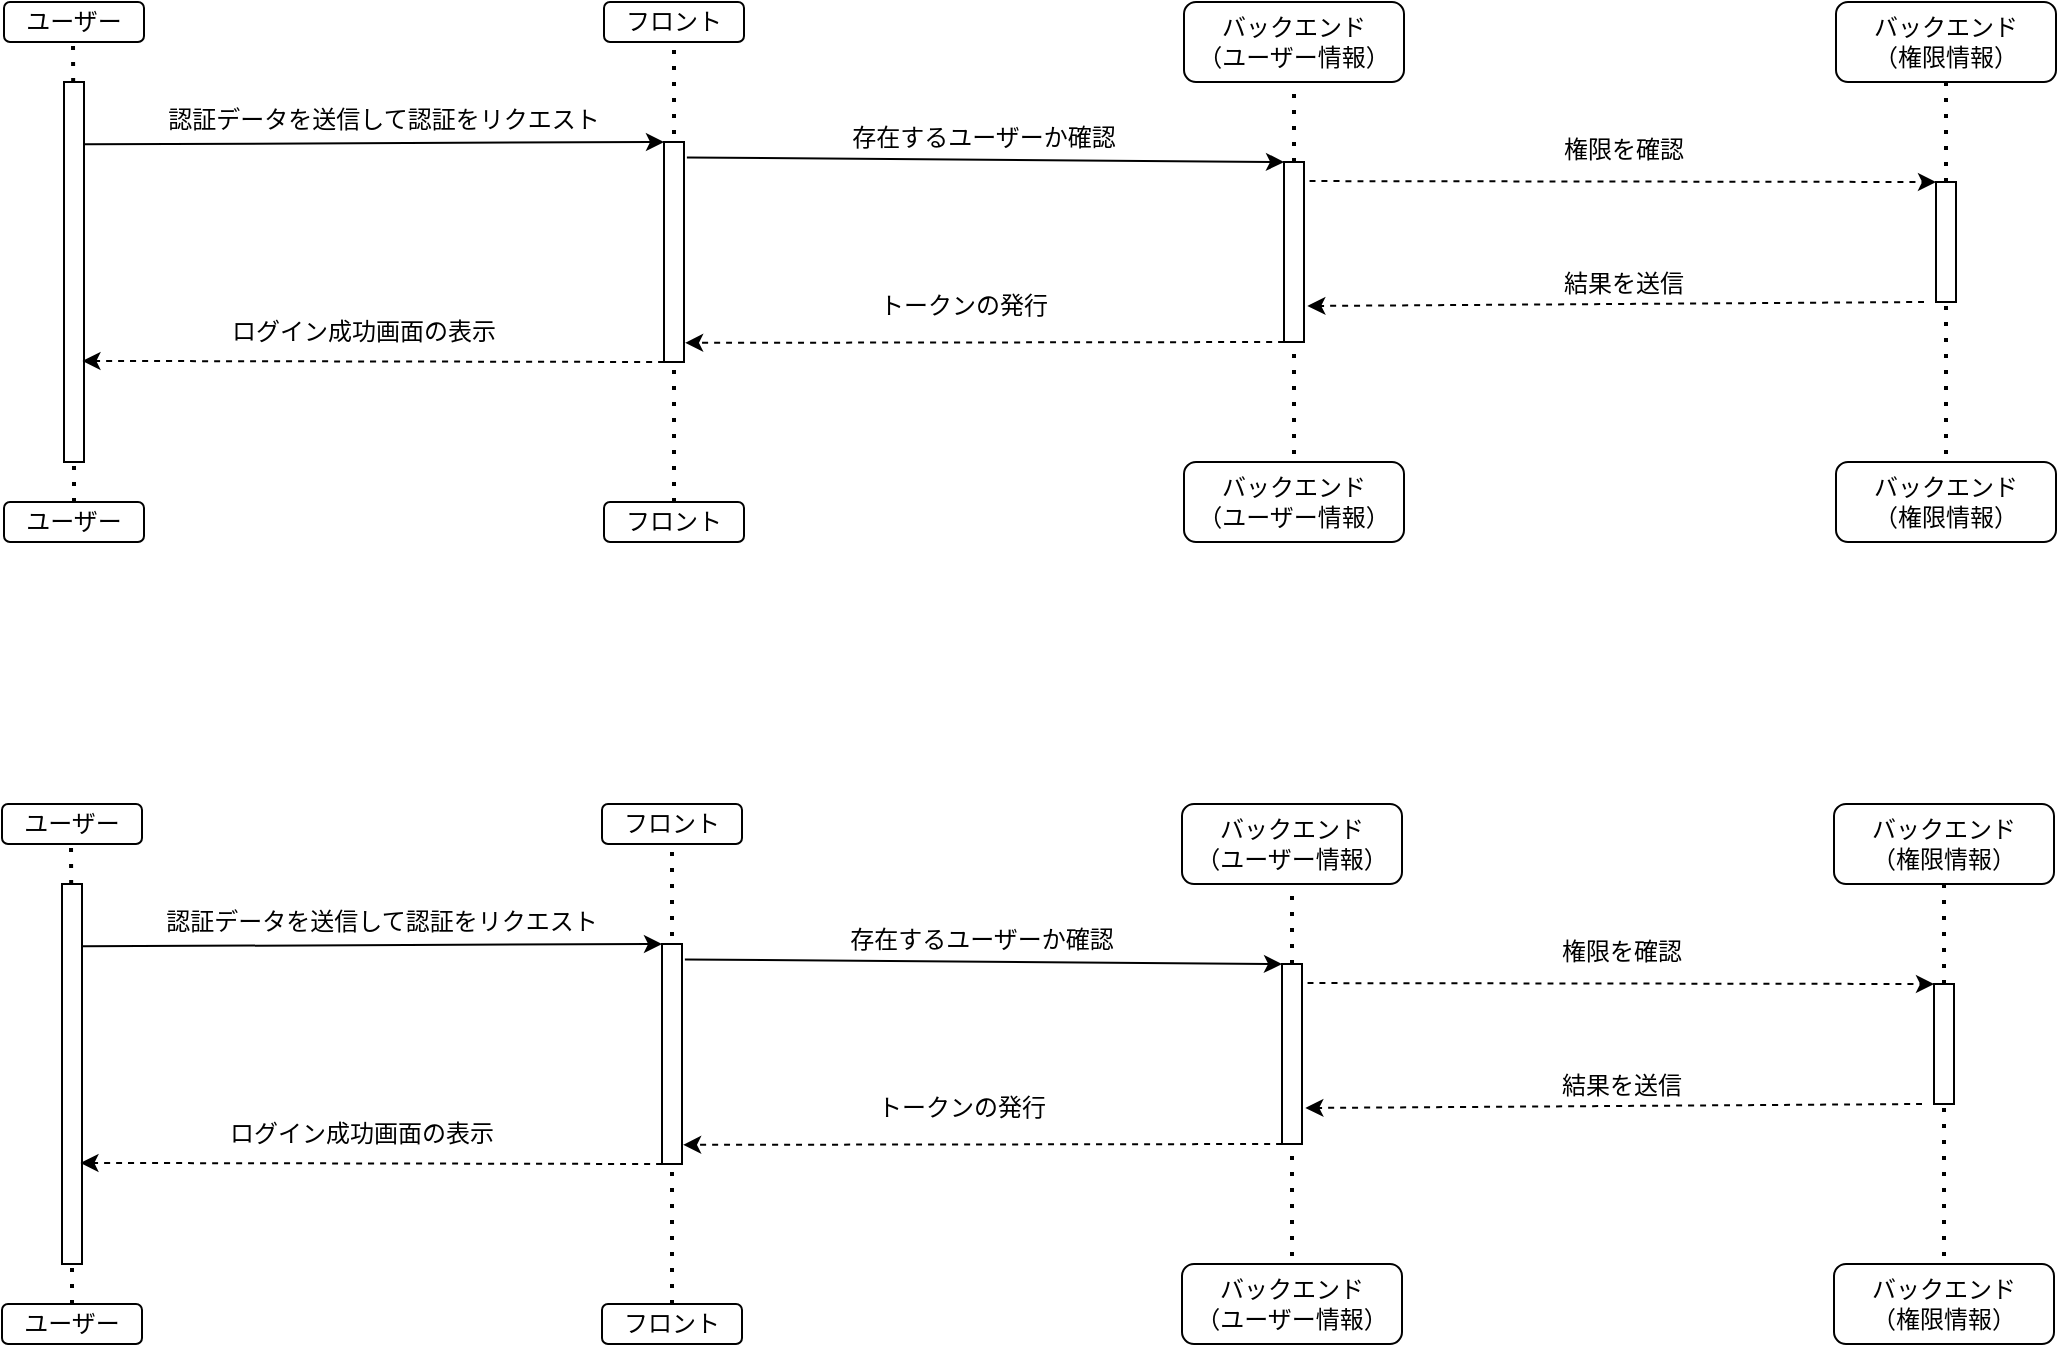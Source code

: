 <mxfile version="20.2.5" type="github">
  <diagram id="hnGZLcHEGj6zI0BL1_hL" name="ページ1">
    <mxGraphModel dx="2062" dy="1122" grid="1" gridSize="10" guides="1" tooltips="1" connect="1" arrows="1" fold="1" page="1" pageScale="1" pageWidth="1169" pageHeight="827" math="0" shadow="0">
      <root>
        <mxCell id="0" />
        <mxCell id="1" parent="0" />
        <mxCell id="h_Jhje-JiUX12zPbjw0t-1" value="&lt;font style=&quot;vertical-align: inherit;&quot;&gt;&lt;font style=&quot;vertical-align: inherit;&quot;&gt;ユーザー&lt;/font&gt;&lt;/font&gt;" style="rounded=1;whiteSpace=wrap;html=1;" parent="1" vertex="1">
          <mxGeometry x="70" y="40" width="70" height="20" as="geometry" />
        </mxCell>
        <mxCell id="h_Jhje-JiUX12zPbjw0t-2" value="&lt;font style=&quot;vertical-align: inherit;&quot;&gt;&lt;font style=&quot;vertical-align: inherit;&quot;&gt;フロント&lt;/font&gt;&lt;/font&gt;" style="rounded=1;whiteSpace=wrap;html=1;" parent="1" vertex="1">
          <mxGeometry x="370" y="40" width="70" height="20" as="geometry" />
        </mxCell>
        <mxCell id="h_Jhje-JiUX12zPbjw0t-3" value="&lt;font style=&quot;vertical-align: inherit;&quot;&gt;&lt;font style=&quot;vertical-align: inherit;&quot;&gt;バックエンド&lt;br&gt;（ユーザー情報）&lt;br&gt;&lt;/font&gt;&lt;/font&gt;" style="rounded=1;whiteSpace=wrap;html=1;" parent="1" vertex="1">
          <mxGeometry x="660" y="40" width="110" height="40" as="geometry" />
        </mxCell>
        <mxCell id="h_Jhje-JiUX12zPbjw0t-4" value="" style="endArrow=none;dashed=1;html=1;dashPattern=1 3;strokeWidth=2;rounded=0;entryX=0.5;entryY=1;entryDx=0;entryDy=0;" parent="1" target="h_Jhje-JiUX12zPbjw0t-2" edge="1">
          <mxGeometry width="50" height="50" relative="1" as="geometry">
            <mxPoint x="405" y="290" as="sourcePoint" />
            <mxPoint x="440" y="140" as="targetPoint" />
          </mxGeometry>
        </mxCell>
        <mxCell id="h_Jhje-JiUX12zPbjw0t-5" value="" style="endArrow=none;dashed=1;html=1;dashPattern=1 3;strokeWidth=2;rounded=0;startArrow=none;entryX=0.5;entryY=1;entryDx=0;entryDy=0;" parent="1" source="h_Jhje-JiUX12zPbjw0t-11" target="h_Jhje-JiUX12zPbjw0t-3" edge="1">
          <mxGeometry width="50" height="50" relative="1" as="geometry">
            <mxPoint x="714.5" y="690" as="sourcePoint" />
            <mxPoint x="715" y="90" as="targetPoint" />
          </mxGeometry>
        </mxCell>
        <mxCell id="h_Jhje-JiUX12zPbjw0t-6" value="" style="endArrow=none;dashed=1;html=1;dashPattern=1 3;strokeWidth=2;rounded=0;entryX=0.5;entryY=1;entryDx=0;entryDy=0;startArrow=none;" parent="1" source="h_Jhje-JiUX12zPbjw0t-7" edge="1">
          <mxGeometry width="50" height="50" relative="1" as="geometry">
            <mxPoint x="104.5" y="690" as="sourcePoint" />
            <mxPoint x="104.5" y="60" as="targetPoint" />
          </mxGeometry>
        </mxCell>
        <mxCell id="h_Jhje-JiUX12zPbjw0t-7" value="" style="rounded=0;whiteSpace=wrap;html=1;" parent="1" vertex="1">
          <mxGeometry x="100" y="80" width="10" height="190" as="geometry" />
        </mxCell>
        <mxCell id="h_Jhje-JiUX12zPbjw0t-8" value="" style="endArrow=none;dashed=1;html=1;dashPattern=1 3;strokeWidth=2;rounded=0;entryX=0.5;entryY=1;entryDx=0;entryDy=0;" parent="1" target="h_Jhje-JiUX12zPbjw0t-7" edge="1">
          <mxGeometry width="50" height="50" relative="1" as="geometry">
            <mxPoint x="105" y="290" as="sourcePoint" />
            <mxPoint x="104.5" y="60" as="targetPoint" />
          </mxGeometry>
        </mxCell>
        <mxCell id="h_Jhje-JiUX12zPbjw0t-10" value="" style="rounded=0;whiteSpace=wrap;html=1;" parent="1" vertex="1">
          <mxGeometry x="400" y="110" width="10" height="110" as="geometry" />
        </mxCell>
        <mxCell id="h_Jhje-JiUX12zPbjw0t-11" value="" style="rounded=0;whiteSpace=wrap;html=1;" parent="1" vertex="1">
          <mxGeometry x="710" y="120" width="10" height="90" as="geometry" />
        </mxCell>
        <mxCell id="h_Jhje-JiUX12zPbjw0t-12" value="" style="endArrow=none;dashed=1;html=1;dashPattern=1 3;strokeWidth=2;rounded=0;entryX=0.5;entryY=1;entryDx=0;entryDy=0;" parent="1" target="h_Jhje-JiUX12zPbjw0t-11" edge="1">
          <mxGeometry width="50" height="50" relative="1" as="geometry">
            <mxPoint x="715" y="290" as="sourcePoint" />
            <mxPoint x="714.5" y="60" as="targetPoint" />
          </mxGeometry>
        </mxCell>
        <mxCell id="h_Jhje-JiUX12zPbjw0t-13" value="存在するユーザーか確認" style="text;html=1;strokeColor=none;fillColor=none;align=center;verticalAlign=middle;whiteSpace=wrap;rounded=0;" parent="1" vertex="1">
          <mxGeometry x="430" y="93" width="260" height="30" as="geometry" />
        </mxCell>
        <mxCell id="h_Jhje-JiUX12zPbjw0t-15" value="認証データを送信して認証をリクエスト" style="text;html=1;strokeColor=none;fillColor=none;align=center;verticalAlign=middle;whiteSpace=wrap;rounded=0;" parent="1" vertex="1">
          <mxGeometry x="140" y="84" width="240" height="30" as="geometry" />
        </mxCell>
        <mxCell id="h_Jhje-JiUX12zPbjw0t-18" value="トークンの発行" style="text;html=1;strokeColor=none;fillColor=none;align=center;verticalAlign=middle;whiteSpace=wrap;rounded=0;" parent="1" vertex="1">
          <mxGeometry x="430" y="177" width="240" height="30" as="geometry" />
        </mxCell>
        <mxCell id="h_Jhje-JiUX12zPbjw0t-20" value="ログイン成功画面の表示" style="text;html=1;strokeColor=none;fillColor=none;align=center;verticalAlign=middle;whiteSpace=wrap;rounded=0;" parent="1" vertex="1">
          <mxGeometry x="130.0" y="190" width="240" height="30" as="geometry" />
        </mxCell>
        <mxCell id="h_Jhje-JiUX12zPbjw0t-21" value="&lt;font style=&quot;vertical-align: inherit;&quot;&gt;&lt;font style=&quot;vertical-align: inherit;&quot;&gt;バックエンド&lt;br&gt;（権限情報）&lt;br&gt;&lt;/font&gt;&lt;/font&gt;" style="rounded=1;whiteSpace=wrap;html=1;" parent="1" vertex="1">
          <mxGeometry x="986" y="40" width="110" height="40" as="geometry" />
        </mxCell>
        <mxCell id="h_Jhje-JiUX12zPbjw0t-22" value="" style="endArrow=none;dashed=1;html=1;dashPattern=1 3;strokeWidth=2;rounded=0;" parent="1" edge="1">
          <mxGeometry width="50" height="50" relative="1" as="geometry">
            <mxPoint x="1041" y="290" as="sourcePoint" />
            <mxPoint x="1041" y="80" as="targetPoint" />
          </mxGeometry>
        </mxCell>
        <mxCell id="h_Jhje-JiUX12zPbjw0t-24" value="権限を確認" style="text;html=1;strokeColor=none;fillColor=none;align=center;verticalAlign=middle;whiteSpace=wrap;rounded=0;" parent="1" vertex="1">
          <mxGeometry x="750" y="99" width="260" height="30" as="geometry" />
        </mxCell>
        <mxCell id="h_Jhje-JiUX12zPbjw0t-25" value="" style="rounded=0;whiteSpace=wrap;html=1;" parent="1" vertex="1">
          <mxGeometry x="1036" y="130" width="10" height="60" as="geometry" />
        </mxCell>
        <mxCell id="h_Jhje-JiUX12zPbjw0t-28" value="結果を送信" style="text;html=1;strokeColor=none;fillColor=none;align=center;verticalAlign=middle;whiteSpace=wrap;rounded=0;" parent="1" vertex="1">
          <mxGeometry x="750" y="166.39" width="260" height="30" as="geometry" />
        </mxCell>
        <mxCell id="h_Jhje-JiUX12zPbjw0t-29" value="&lt;font style=&quot;vertical-align: inherit;&quot;&gt;&lt;font style=&quot;vertical-align: inherit;&quot;&gt;ユーザー&lt;/font&gt;&lt;/font&gt;" style="rounded=1;whiteSpace=wrap;html=1;" parent="1" vertex="1">
          <mxGeometry x="70" y="290" width="70" height="20" as="geometry" />
        </mxCell>
        <mxCell id="h_Jhje-JiUX12zPbjw0t-30" value="&lt;font style=&quot;vertical-align: inherit;&quot;&gt;&lt;font style=&quot;vertical-align: inherit;&quot;&gt;フロント&lt;/font&gt;&lt;/font&gt;" style="rounded=1;whiteSpace=wrap;html=1;" parent="1" vertex="1">
          <mxGeometry x="370" y="290" width="70" height="20" as="geometry" />
        </mxCell>
        <mxCell id="h_Jhje-JiUX12zPbjw0t-31" value="&lt;font style=&quot;vertical-align: inherit;&quot;&gt;&lt;font style=&quot;vertical-align: inherit;&quot;&gt;バックエンド&lt;br&gt;（ユーザー情報）&lt;br&gt;&lt;/font&gt;&lt;/font&gt;" style="rounded=1;whiteSpace=wrap;html=1;" parent="1" vertex="1">
          <mxGeometry x="660" y="270" width="110" height="40" as="geometry" />
        </mxCell>
        <mxCell id="h_Jhje-JiUX12zPbjw0t-32" value="&lt;font style=&quot;vertical-align: inherit;&quot;&gt;&lt;font style=&quot;vertical-align: inherit;&quot;&gt;バックエンド&lt;br&gt;（権限情報）&lt;br&gt;&lt;/font&gt;&lt;/font&gt;" style="rounded=1;whiteSpace=wrap;html=1;" parent="1" vertex="1">
          <mxGeometry x="986" y="270" width="110" height="40" as="geometry" />
        </mxCell>
        <mxCell id="h_Jhje-JiUX12zPbjw0t-33" value="" style="endArrow=classic;html=1;curved=1;exitX=1.144;exitY=0.07;exitDx=0;exitDy=0;entryX=0;entryY=0;entryDx=0;entryDy=0;exitPerimeter=0;" parent="1" source="h_Jhje-JiUX12zPbjw0t-10" target="h_Jhje-JiUX12zPbjw0t-11" edge="1">
          <mxGeometry width="50" height="50" relative="1" as="geometry">
            <mxPoint x="410" y="143" as="sourcePoint" />
            <mxPoint x="700" y="140" as="targetPoint" />
          </mxGeometry>
        </mxCell>
        <mxCell id="h_Jhje-JiUX12zPbjw0t-34" value="" style="endArrow=classic;html=1;curved=1;entryX=0;entryY=0;entryDx=0;entryDy=0;spacing=2;exitX=0.967;exitY=0.164;exitDx=0;exitDy=0;exitPerimeter=0;" parent="1" source="h_Jhje-JiUX12zPbjw0t-7" target="h_Jhje-JiUX12zPbjw0t-10" edge="1">
          <mxGeometry width="50" height="50" relative="1" as="geometry">
            <mxPoint x="160" y="150" as="sourcePoint" />
            <mxPoint x="560" y="240" as="targetPoint" />
          </mxGeometry>
        </mxCell>
        <mxCell id="h_Jhje-JiUX12zPbjw0t-35" value="" style="endArrow=classic;html=1;dashed=1;curved=1;exitX=0;exitY=1;exitDx=0;exitDy=0;endSize=6;startSize=6;entryX=1.056;entryY=0.913;entryDx=0;entryDy=0;entryPerimeter=0;" parent="1" source="h_Jhje-JiUX12zPbjw0t-11" target="h_Jhje-JiUX12zPbjw0t-10" edge="1">
          <mxGeometry width="50" height="50" relative="1" as="geometry">
            <mxPoint x="410" y="196.89" as="sourcePoint" />
            <mxPoint x="480" y="220" as="targetPoint" />
          </mxGeometry>
        </mxCell>
        <mxCell id="h_Jhje-JiUX12zPbjw0t-37" value="" style="endArrow=classic;html=1;dashed=1;curved=1;entryX=1.167;entryY=0.8;entryDx=0;entryDy=0;entryPerimeter=0;" parent="1" target="h_Jhje-JiUX12zPbjw0t-11" edge="1">
          <mxGeometry width="50" height="50" relative="1" as="geometry">
            <mxPoint x="1030" y="190" as="sourcePoint" />
            <mxPoint x="1045.14" y="169.339" as="targetPoint" />
          </mxGeometry>
        </mxCell>
        <mxCell id="h_Jhje-JiUX12zPbjw0t-38" value="" style="endArrow=classic;html=1;curved=1;exitX=0;exitY=1;exitDx=0;exitDy=0;entryX=0.922;entryY=0.734;entryDx=0;entryDy=0;entryPerimeter=0;spacing=2;dashed=1;" parent="1" source="h_Jhje-JiUX12zPbjw0t-10" target="h_Jhje-JiUX12zPbjw0t-7" edge="1">
          <mxGeometry width="50" height="50" relative="1" as="geometry">
            <mxPoint x="20.0" y="220" as="sourcePoint" />
            <mxPoint x="309.18" y="220.68" as="targetPoint" />
          </mxGeometry>
        </mxCell>
        <mxCell id="h_Jhje-JiUX12zPbjw0t-39" value="" style="endArrow=classic;html=1;dashed=1;curved=1;entryX=0;entryY=0;entryDx=0;entryDy=0;exitX=1.278;exitY=0.106;exitDx=0;exitDy=0;exitPerimeter=0;" parent="1" source="h_Jhje-JiUX12zPbjw0t-11" target="h_Jhje-JiUX12zPbjw0t-25" edge="1">
          <mxGeometry width="50" height="50" relative="1" as="geometry">
            <mxPoint x="740" y="130" as="sourcePoint" />
            <mxPoint x="990" y="140" as="targetPoint" />
          </mxGeometry>
        </mxCell>
        <mxCell id="FUGFKPx5eIxFoaxI9YbT-32" value="&lt;font style=&quot;vertical-align: inherit;&quot;&gt;&lt;font style=&quot;vertical-align: inherit;&quot;&gt;ユーザー&lt;/font&gt;&lt;/font&gt;" style="rounded=1;whiteSpace=wrap;html=1;" vertex="1" parent="1">
          <mxGeometry x="69" y="441" width="70" height="20" as="geometry" />
        </mxCell>
        <mxCell id="FUGFKPx5eIxFoaxI9YbT-33" value="&lt;font style=&quot;vertical-align: inherit;&quot;&gt;&lt;font style=&quot;vertical-align: inherit;&quot;&gt;フロント&lt;/font&gt;&lt;/font&gt;" style="rounded=1;whiteSpace=wrap;html=1;" vertex="1" parent="1">
          <mxGeometry x="369" y="441" width="70" height="20" as="geometry" />
        </mxCell>
        <mxCell id="FUGFKPx5eIxFoaxI9YbT-34" value="&lt;font style=&quot;vertical-align: inherit;&quot;&gt;&lt;font style=&quot;vertical-align: inherit;&quot;&gt;バックエンド&lt;br&gt;（ユーザー情報）&lt;br&gt;&lt;/font&gt;&lt;/font&gt;" style="rounded=1;whiteSpace=wrap;html=1;" vertex="1" parent="1">
          <mxGeometry x="659" y="441" width="110" height="40" as="geometry" />
        </mxCell>
        <mxCell id="FUGFKPx5eIxFoaxI9YbT-35" value="" style="endArrow=none;dashed=1;html=1;dashPattern=1 3;strokeWidth=2;rounded=0;entryX=0.5;entryY=1;entryDx=0;entryDy=0;" edge="1" parent="1" target="FUGFKPx5eIxFoaxI9YbT-33">
          <mxGeometry width="50" height="50" relative="1" as="geometry">
            <mxPoint x="404" y="691" as="sourcePoint" />
            <mxPoint x="439" y="541" as="targetPoint" />
          </mxGeometry>
        </mxCell>
        <mxCell id="FUGFKPx5eIxFoaxI9YbT-36" value="" style="endArrow=none;dashed=1;html=1;dashPattern=1 3;strokeWidth=2;rounded=0;startArrow=none;entryX=0.5;entryY=1;entryDx=0;entryDy=0;" edge="1" parent="1" source="FUGFKPx5eIxFoaxI9YbT-41" target="FUGFKPx5eIxFoaxI9YbT-34">
          <mxGeometry width="50" height="50" relative="1" as="geometry">
            <mxPoint x="713.5" y="1091" as="sourcePoint" />
            <mxPoint x="714" y="491" as="targetPoint" />
          </mxGeometry>
        </mxCell>
        <mxCell id="FUGFKPx5eIxFoaxI9YbT-37" value="" style="endArrow=none;dashed=1;html=1;dashPattern=1 3;strokeWidth=2;rounded=0;entryX=0.5;entryY=1;entryDx=0;entryDy=0;startArrow=none;" edge="1" parent="1" source="FUGFKPx5eIxFoaxI9YbT-38">
          <mxGeometry width="50" height="50" relative="1" as="geometry">
            <mxPoint x="103.5" y="1091" as="sourcePoint" />
            <mxPoint x="103.5" y="461" as="targetPoint" />
          </mxGeometry>
        </mxCell>
        <mxCell id="FUGFKPx5eIxFoaxI9YbT-38" value="" style="rounded=0;whiteSpace=wrap;html=1;" vertex="1" parent="1">
          <mxGeometry x="99" y="481" width="10" height="190" as="geometry" />
        </mxCell>
        <mxCell id="FUGFKPx5eIxFoaxI9YbT-39" value="" style="endArrow=none;dashed=1;html=1;dashPattern=1 3;strokeWidth=2;rounded=0;entryX=0.5;entryY=1;entryDx=0;entryDy=0;" edge="1" parent="1" target="FUGFKPx5eIxFoaxI9YbT-38">
          <mxGeometry width="50" height="50" relative="1" as="geometry">
            <mxPoint x="104" y="691" as="sourcePoint" />
            <mxPoint x="103.5" y="461" as="targetPoint" />
          </mxGeometry>
        </mxCell>
        <mxCell id="FUGFKPx5eIxFoaxI9YbT-40" value="" style="rounded=0;whiteSpace=wrap;html=1;" vertex="1" parent="1">
          <mxGeometry x="399" y="511" width="10" height="110" as="geometry" />
        </mxCell>
        <mxCell id="FUGFKPx5eIxFoaxI9YbT-41" value="" style="rounded=0;whiteSpace=wrap;html=1;" vertex="1" parent="1">
          <mxGeometry x="709" y="521" width="10" height="90" as="geometry" />
        </mxCell>
        <mxCell id="FUGFKPx5eIxFoaxI9YbT-42" value="" style="endArrow=none;dashed=1;html=1;dashPattern=1 3;strokeWidth=2;rounded=0;entryX=0.5;entryY=1;entryDx=0;entryDy=0;" edge="1" parent="1" target="FUGFKPx5eIxFoaxI9YbT-41">
          <mxGeometry width="50" height="50" relative="1" as="geometry">
            <mxPoint x="714" y="691" as="sourcePoint" />
            <mxPoint x="713.5" y="461" as="targetPoint" />
          </mxGeometry>
        </mxCell>
        <mxCell id="FUGFKPx5eIxFoaxI9YbT-43" value="存在するユーザーか確認" style="text;html=1;strokeColor=none;fillColor=none;align=center;verticalAlign=middle;whiteSpace=wrap;rounded=0;" vertex="1" parent="1">
          <mxGeometry x="429" y="494" width="260" height="30" as="geometry" />
        </mxCell>
        <mxCell id="FUGFKPx5eIxFoaxI9YbT-44" value="認証データを送信して認証をリクエスト" style="text;html=1;strokeColor=none;fillColor=none;align=center;verticalAlign=middle;whiteSpace=wrap;rounded=0;" vertex="1" parent="1">
          <mxGeometry x="139" y="485" width="240" height="30" as="geometry" />
        </mxCell>
        <mxCell id="FUGFKPx5eIxFoaxI9YbT-45" value="トークンの発行" style="text;html=1;strokeColor=none;fillColor=none;align=center;verticalAlign=middle;whiteSpace=wrap;rounded=0;" vertex="1" parent="1">
          <mxGeometry x="429" y="578" width="240" height="30" as="geometry" />
        </mxCell>
        <mxCell id="FUGFKPx5eIxFoaxI9YbT-46" value="ログイン成功画面の表示" style="text;html=1;strokeColor=none;fillColor=none;align=center;verticalAlign=middle;whiteSpace=wrap;rounded=0;" vertex="1" parent="1">
          <mxGeometry x="129.0" y="591" width="240" height="30" as="geometry" />
        </mxCell>
        <mxCell id="FUGFKPx5eIxFoaxI9YbT-47" value="&lt;font style=&quot;vertical-align: inherit;&quot;&gt;&lt;font style=&quot;vertical-align: inherit;&quot;&gt;バックエンド&lt;br&gt;（権限情報）&lt;br&gt;&lt;/font&gt;&lt;/font&gt;" style="rounded=1;whiteSpace=wrap;html=1;" vertex="1" parent="1">
          <mxGeometry x="985" y="441" width="110" height="40" as="geometry" />
        </mxCell>
        <mxCell id="FUGFKPx5eIxFoaxI9YbT-48" value="" style="endArrow=none;dashed=1;html=1;dashPattern=1 3;strokeWidth=2;rounded=0;" edge="1" parent="1">
          <mxGeometry width="50" height="50" relative="1" as="geometry">
            <mxPoint x="1040" y="691" as="sourcePoint" />
            <mxPoint x="1040" y="481" as="targetPoint" />
          </mxGeometry>
        </mxCell>
        <mxCell id="FUGFKPx5eIxFoaxI9YbT-49" value="権限を確認" style="text;html=1;strokeColor=none;fillColor=none;align=center;verticalAlign=middle;whiteSpace=wrap;rounded=0;" vertex="1" parent="1">
          <mxGeometry x="749" y="500" width="260" height="30" as="geometry" />
        </mxCell>
        <mxCell id="FUGFKPx5eIxFoaxI9YbT-50" value="" style="rounded=0;whiteSpace=wrap;html=1;" vertex="1" parent="1">
          <mxGeometry x="1035" y="531" width="10" height="60" as="geometry" />
        </mxCell>
        <mxCell id="FUGFKPx5eIxFoaxI9YbT-51" value="結果を送信" style="text;html=1;strokeColor=none;fillColor=none;align=center;verticalAlign=middle;whiteSpace=wrap;rounded=0;" vertex="1" parent="1">
          <mxGeometry x="749" y="567.39" width="260" height="30" as="geometry" />
        </mxCell>
        <mxCell id="FUGFKPx5eIxFoaxI9YbT-52" value="&lt;font style=&quot;vertical-align: inherit;&quot;&gt;&lt;font style=&quot;vertical-align: inherit;&quot;&gt;ユーザー&lt;/font&gt;&lt;/font&gt;" style="rounded=1;whiteSpace=wrap;html=1;" vertex="1" parent="1">
          <mxGeometry x="69" y="691" width="70" height="20" as="geometry" />
        </mxCell>
        <mxCell id="FUGFKPx5eIxFoaxI9YbT-53" value="&lt;font style=&quot;vertical-align: inherit;&quot;&gt;&lt;font style=&quot;vertical-align: inherit;&quot;&gt;フロント&lt;/font&gt;&lt;/font&gt;" style="rounded=1;whiteSpace=wrap;html=1;" vertex="1" parent="1">
          <mxGeometry x="369" y="691" width="70" height="20" as="geometry" />
        </mxCell>
        <mxCell id="FUGFKPx5eIxFoaxI9YbT-54" value="&lt;font style=&quot;vertical-align: inherit;&quot;&gt;&lt;font style=&quot;vertical-align: inherit;&quot;&gt;バックエンド&lt;br&gt;（ユーザー情報）&lt;br&gt;&lt;/font&gt;&lt;/font&gt;" style="rounded=1;whiteSpace=wrap;html=1;" vertex="1" parent="1">
          <mxGeometry x="659" y="671" width="110" height="40" as="geometry" />
        </mxCell>
        <mxCell id="FUGFKPx5eIxFoaxI9YbT-55" value="&lt;font style=&quot;vertical-align: inherit;&quot;&gt;&lt;font style=&quot;vertical-align: inherit;&quot;&gt;バックエンド&lt;br&gt;（権限情報）&lt;br&gt;&lt;/font&gt;&lt;/font&gt;" style="rounded=1;whiteSpace=wrap;html=1;" vertex="1" parent="1">
          <mxGeometry x="985" y="671" width="110" height="40" as="geometry" />
        </mxCell>
        <mxCell id="FUGFKPx5eIxFoaxI9YbT-56" value="" style="endArrow=classic;html=1;curved=1;exitX=1.144;exitY=0.07;exitDx=0;exitDy=0;entryX=0;entryY=0;entryDx=0;entryDy=0;exitPerimeter=0;" edge="1" parent="1" source="FUGFKPx5eIxFoaxI9YbT-40" target="FUGFKPx5eIxFoaxI9YbT-41">
          <mxGeometry width="50" height="50" relative="1" as="geometry">
            <mxPoint x="409" y="544" as="sourcePoint" />
            <mxPoint x="699" y="541" as="targetPoint" />
          </mxGeometry>
        </mxCell>
        <mxCell id="FUGFKPx5eIxFoaxI9YbT-57" value="" style="endArrow=classic;html=1;curved=1;entryX=0;entryY=0;entryDx=0;entryDy=0;spacing=2;exitX=0.967;exitY=0.164;exitDx=0;exitDy=0;exitPerimeter=0;" edge="1" parent="1" source="FUGFKPx5eIxFoaxI9YbT-38" target="FUGFKPx5eIxFoaxI9YbT-40">
          <mxGeometry width="50" height="50" relative="1" as="geometry">
            <mxPoint x="159" y="551" as="sourcePoint" />
            <mxPoint x="559" y="641" as="targetPoint" />
          </mxGeometry>
        </mxCell>
        <mxCell id="FUGFKPx5eIxFoaxI9YbT-58" value="" style="endArrow=classic;html=1;dashed=1;curved=1;exitX=0;exitY=1;exitDx=0;exitDy=0;endSize=6;startSize=6;entryX=1.056;entryY=0.913;entryDx=0;entryDy=0;entryPerimeter=0;" edge="1" parent="1" source="FUGFKPx5eIxFoaxI9YbT-41" target="FUGFKPx5eIxFoaxI9YbT-40">
          <mxGeometry width="50" height="50" relative="1" as="geometry">
            <mxPoint x="409" y="597.89" as="sourcePoint" />
            <mxPoint x="479" y="621" as="targetPoint" />
          </mxGeometry>
        </mxCell>
        <mxCell id="FUGFKPx5eIxFoaxI9YbT-59" value="" style="endArrow=classic;html=1;dashed=1;curved=1;entryX=1.167;entryY=0.8;entryDx=0;entryDy=0;entryPerimeter=0;" edge="1" parent="1" target="FUGFKPx5eIxFoaxI9YbT-41">
          <mxGeometry width="50" height="50" relative="1" as="geometry">
            <mxPoint x="1029" y="591" as="sourcePoint" />
            <mxPoint x="1044.14" y="570.339" as="targetPoint" />
          </mxGeometry>
        </mxCell>
        <mxCell id="FUGFKPx5eIxFoaxI9YbT-60" value="" style="endArrow=classic;html=1;curved=1;exitX=0;exitY=1;exitDx=0;exitDy=0;entryX=0.922;entryY=0.734;entryDx=0;entryDy=0;entryPerimeter=0;spacing=2;dashed=1;" edge="1" parent="1" source="FUGFKPx5eIxFoaxI9YbT-40" target="FUGFKPx5eIxFoaxI9YbT-38">
          <mxGeometry width="50" height="50" relative="1" as="geometry">
            <mxPoint x="19.0" y="621" as="sourcePoint" />
            <mxPoint x="308.18" y="621.68" as="targetPoint" />
          </mxGeometry>
        </mxCell>
        <mxCell id="FUGFKPx5eIxFoaxI9YbT-61" value="" style="endArrow=classic;html=1;dashed=1;curved=1;entryX=0;entryY=0;entryDx=0;entryDy=0;exitX=1.278;exitY=0.106;exitDx=0;exitDy=0;exitPerimeter=0;" edge="1" parent="1" source="FUGFKPx5eIxFoaxI9YbT-41" target="FUGFKPx5eIxFoaxI9YbT-50">
          <mxGeometry width="50" height="50" relative="1" as="geometry">
            <mxPoint x="739" y="531" as="sourcePoint" />
            <mxPoint x="989" y="541" as="targetPoint" />
          </mxGeometry>
        </mxCell>
      </root>
    </mxGraphModel>
  </diagram>
</mxfile>
